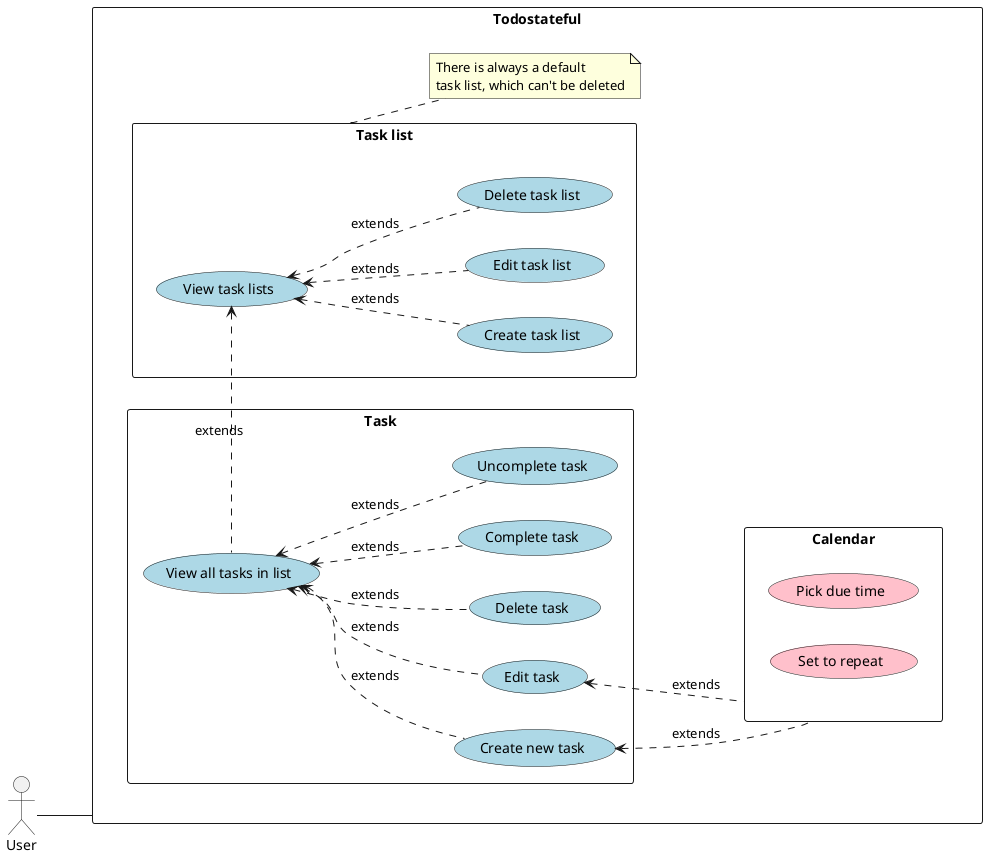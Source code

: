 @startuml usecases

left to right direction

actor User

rectangle Todostateful {
  rectangle TaskList as "Task list" {
    usecase ViewTaskLists as "View task lists" #LightBlue
    usecase CreateTaskList as "Create task list" #LightBlue
    usecase EditTaskList as "Edit task list" #LightBlue
    usecase DeleteTaskList as "Delete task list" #LightBlue
  }

  note right of TaskList
    There is always a default
    task list, which can't be deleted
  end note

  rectangle Task {
    usecase ViewAllTasks as "View all tasks in list" #LightBlue
    usecase CreateTask as "Create new task" #LightBlue
    usecase EditTask as "Edit task" #LightBlue
    usecase DeleteTask as "Delete task" #LightBlue
    usecase CompleteTask as "Complete task" #LightBlue
    usecase UnCompleteTask as "Uncomplete task" #LightBlue
  }

  rectangle Calendar {
    usecase PickTime as "Pick due time" #Pink
    usecase SetToRepeat as "Set to repeat" #Pink
  }
}

User -- Todostateful

ViewTaskLists <.. CreateTaskList: extends
ViewTaskLists <.. EditTaskList: extends
ViewTaskLists <.. DeleteTaskList: extends
ViewTaskLists <. ViewAllTasks: extends

ViewAllTasks <.. CreateTask: extends
ViewAllTasks <.. EditTask: extends
ViewAllTasks <.. DeleteTask: extends
ViewAllTasks <.. CompleteTask: extends
ViewAllTasks <.. UnCompleteTask: extends

CreateTask <. Calendar: extends
EditTask <.. Calendar: extends

@enduml
